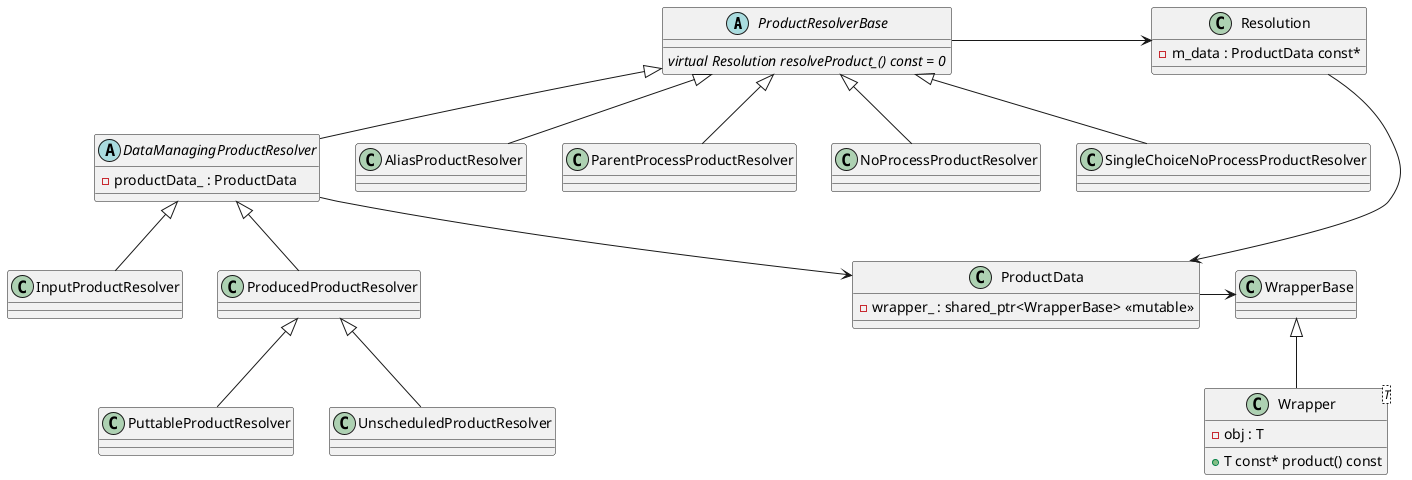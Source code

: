 @startuml
abstract class ProductResolverBase {
  {abstract} virtual Resolution resolveProduct_() const = 0
}
ProductResolverBase <|-- DataManagingProductResolver
ProductResolverBase -> Resolution
abstract class DataManagingProductResolver {
  - productData_ : ProductData
}
DataManagingProductResolver --> ProductData
DataManagingProductResolver <|-- InputProductResolver
DataManagingProductResolver <|-- ProducedProductResolver
ProducedProductResolver <|-- PuttableProductResolver
ProducedProductResolver <|-- UnscheduledProductResolver
ProductResolverBase <|-- AliasProductResolver
ProductResolverBase <|-- ParentProcessProductResolver
ProductResolverBase <|-- NoProcessProductResolver
ProductResolverBase <|-- SingleChoiceNoProcessProductResolver

class Resolution {
  - m_data : ProductData const*
}
class ProductData {
  - wrapper_ : shared_ptr<WrapperBase> <<mutable>>
}
Resolution -> ProductData
ProductData -> WrapperBase
WrapperBase <|-- Wrapper
class Wrapper<T>{
  - obj : T
  + T const* product() const
}
@enduml